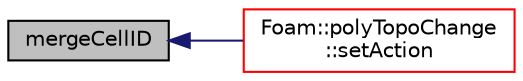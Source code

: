 digraph "mergeCellID"
{
  bgcolor="transparent";
  edge [fontname="Helvetica",fontsize="10",labelfontname="Helvetica",labelfontsize="10"];
  node [fontname="Helvetica",fontsize="10",shape=record];
  rankdir="LR";
  Node1 [label="mergeCellID",height=0.2,width=0.4,color="black", fillcolor="grey75", style="filled", fontcolor="black"];
  Node1 -> Node2 [dir="back",color="midnightblue",fontsize="10",style="solid",fontname="Helvetica"];
  Node2 [label="Foam::polyTopoChange\l::setAction",height=0.2,width=0.4,color="red",URL="$a01971.html#a40a23962b792d24f4cb999f5b55aece2",tooltip="For compatibility with polyTopoChange: set topological action. "];
}
